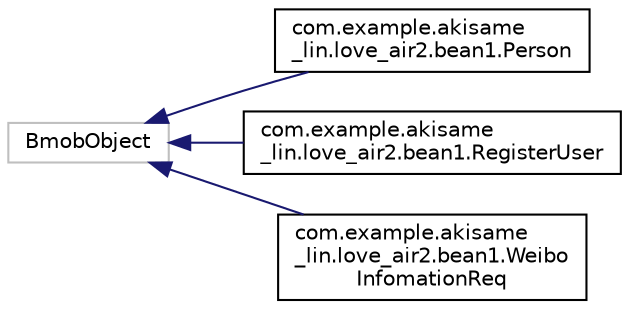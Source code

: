 digraph "类继承关系图"
{
 // LATEX_PDF_SIZE
  edge [fontname="Helvetica",fontsize="10",labelfontname="Helvetica",labelfontsize="10"];
  node [fontname="Helvetica",fontsize="10",shape=record];
  rankdir="LR";
  Node99 [label="BmobObject",height=0.2,width=0.4,color="grey75", fillcolor="white", style="filled",tooltip=" "];
  Node99 -> Node0 [dir="back",color="midnightblue",fontsize="10",style="solid",fontname="Helvetica"];
  Node0 [label="com.example.akisame\l_lin.love_air2.bean1.Person",height=0.2,width=0.4,color="black", fillcolor="white", style="filled",URL="$classcom_1_1example_1_1akisame__lin_1_1love__air2_1_1bean1_1_1_person.html",tooltip=" "];
  Node99 -> Node101 [dir="back",color="midnightblue",fontsize="10",style="solid",fontname="Helvetica"];
  Node101 [label="com.example.akisame\l_lin.love_air2.bean1.RegisterUser",height=0.2,width=0.4,color="black", fillcolor="white", style="filled",URL="$classcom_1_1example_1_1akisame__lin_1_1love__air2_1_1bean1_1_1_register_user.html",tooltip=" "];
  Node99 -> Node102 [dir="back",color="midnightblue",fontsize="10",style="solid",fontname="Helvetica"];
  Node102 [label="com.example.akisame\l_lin.love_air2.bean1.Weibo\lInfomationReq",height=0.2,width=0.4,color="black", fillcolor="white", style="filled",URL="$classcom_1_1example_1_1akisame__lin_1_1love__air2_1_1bean1_1_1_weibo_infomation_req.html",tooltip=" "];
}
